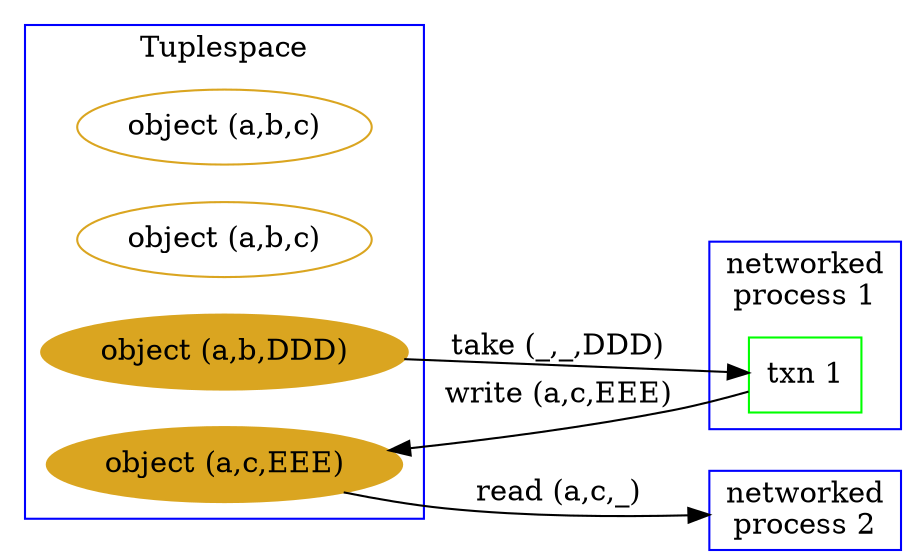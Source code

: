 /*
* @command = neato
*
*/
digraph G {
  labelloc="t"
  //label = "OeScript Project"
  //size="8.0,10.5"
  //size="2.7,3"
  //size="7"
  center=true
  //ratio=compress
  //nodesep=0.2;
  compound=true;
  rankdir = LR
  subgraph cluster0 {
    labelloc="t"
    label = "Tuplespace"
    color = "blue"
    obj1[label="object (a,b,c)", shape="oval", color="goldenrod"];
    obj2[label="object (a,b,c)", shape="oval", color="goldenrod"];
    obj3[label="object (a,b,DDD)", shape="oval", color="goldenrod", style="filled"];
    obj4[label="object (a,c,EEE)", shape="oval", color="goldenrod", style="filled"];
  }
  subgraph cluster1 {
    labelloc="t"
    color = "blue"
    label = "networked\nprocess 1"
    txn1[label="txn 1", shape="box", color="green"];
  }
  process2[label="networked\nprocess 2", shape="box", color="blue"];
  obj3 -> txn1[label="take (_,_,DDD)"]
  txn1 -> obj4[label="write (a,c,EEE)"]
  obj4 -> process2[label="read (a,c,_)"]
}

